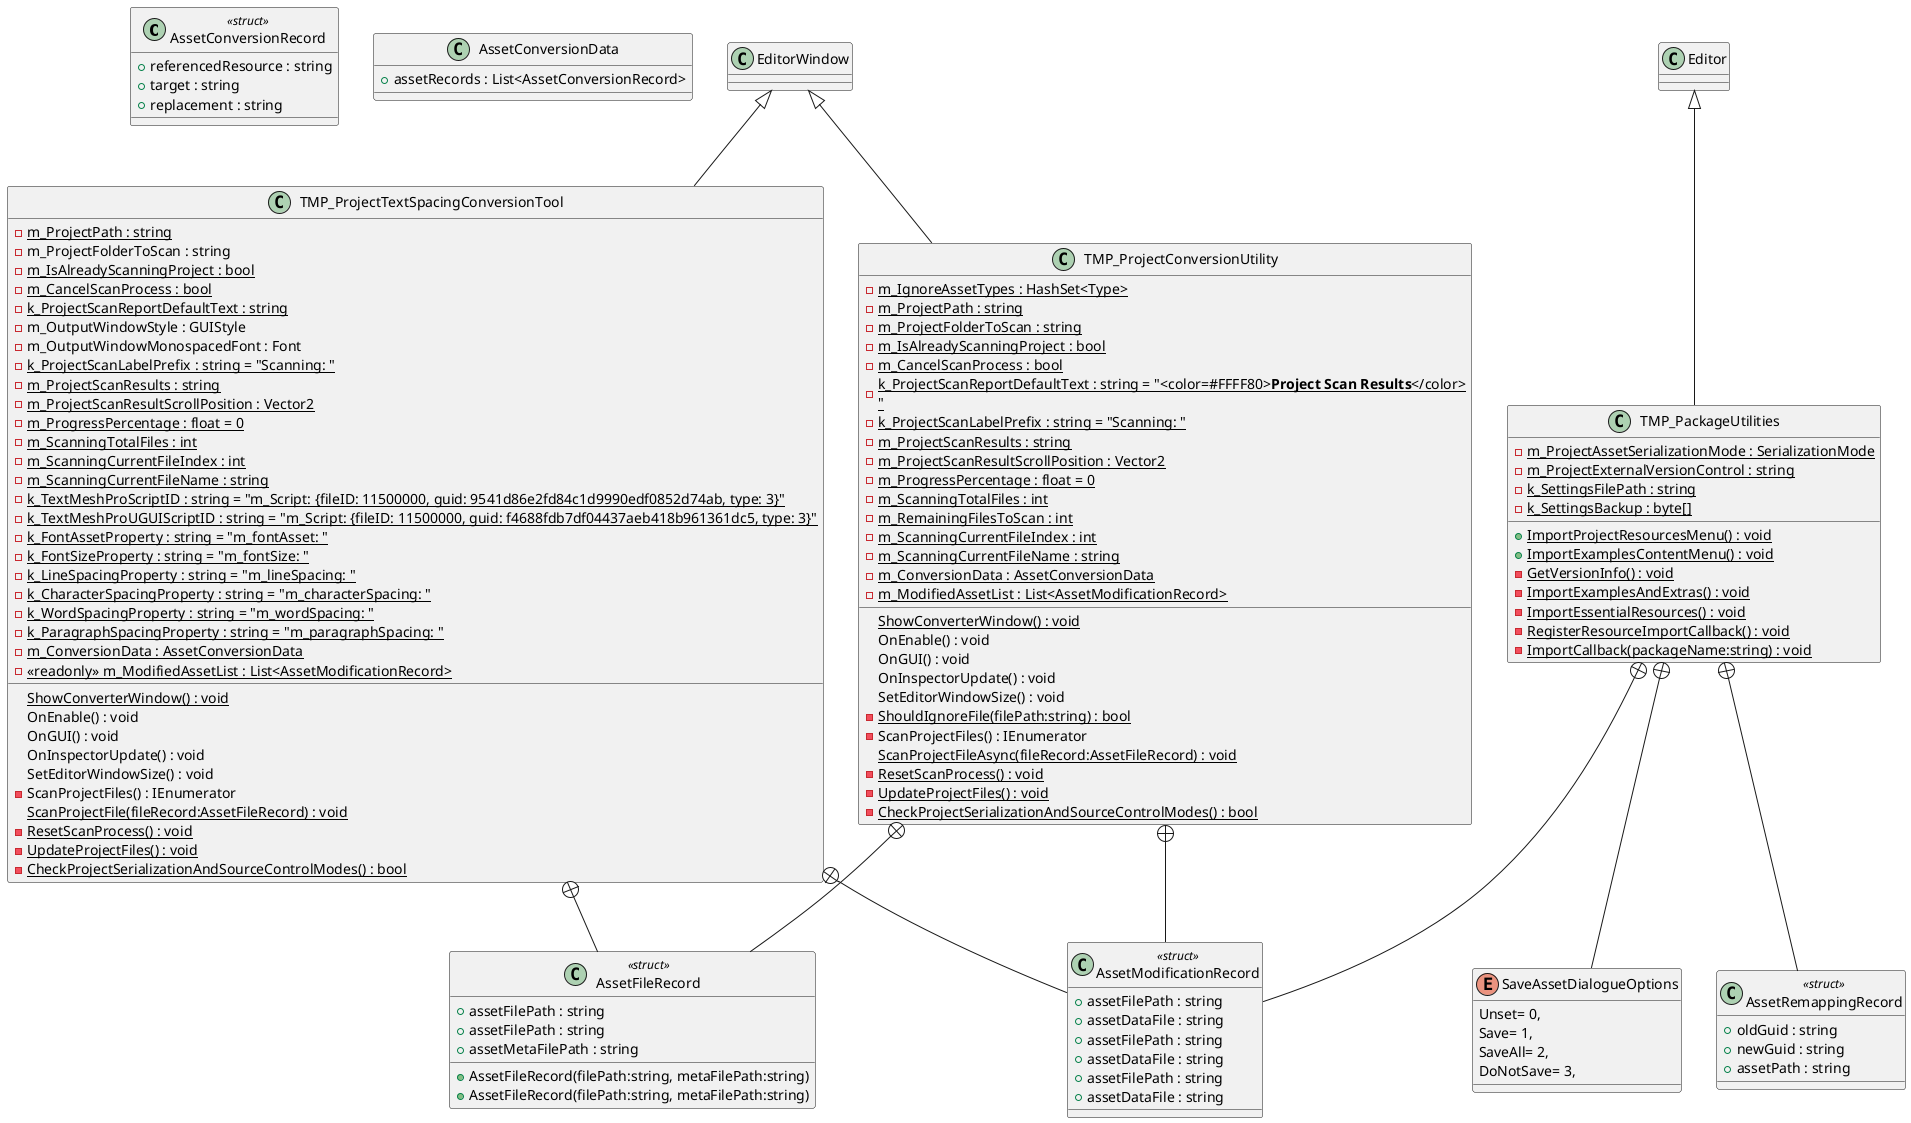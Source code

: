 @startuml
class AssetConversionRecord <<struct>> {
    + referencedResource : string
    + target : string
    + replacement : string
}
class AssetConversionData {
    + assetRecords : List<AssetConversionRecord>
}
class TMP_ProjectTextSpacingConversionTool {
    {static} ShowConverterWindow() : void
    - {static} m_ProjectPath : string
    - m_ProjectFolderToScan : string
    - {static} m_IsAlreadyScanningProject : bool
    - {static} m_CancelScanProcess : bool
    - {static} k_ProjectScanReportDefaultText : string
    - m_OutputWindowStyle : GUIStyle
    - m_OutputWindowMonospacedFont : Font
    - {static} k_ProjectScanLabelPrefix : string = "Scanning: "
    - {static} m_ProjectScanResults : string
    - {static} m_ProjectScanResultScrollPosition : Vector2
    - {static} m_ProgressPercentage : float = 0
    - {static} m_ScanningTotalFiles : int
    - {static} m_ScanningCurrentFileIndex : int
    - {static} m_ScanningCurrentFileName : string
    - {static} k_TextMeshProScriptID : string = "m_Script: {fileID: 11500000, guid: 9541d86e2fd84c1d9990edf0852d74ab, type: 3&#125;"
    - {static} k_TextMeshProUGUIScriptID : string = "m_Script: {fileID: 11500000, guid: f4688fdb7df04437aeb418b961361dc5, type: 3&#125;"
    - {static} k_FontAssetProperty : string = "m_fontAsset: "
    - {static} k_FontSizeProperty : string = "m_fontSize: "
    - {static} k_LineSpacingProperty : string = "m_lineSpacing: "
    - {static} k_CharacterSpacingProperty : string = "m_characterSpacing: "
    - {static} k_WordSpacingProperty : string = "m_wordSpacing: "
    - {static} k_ParagraphSpacingProperty : string = "m_paragraphSpacing: "
    - {static} m_ConversionData : AssetConversionData
    - {static} <<readonly>> m_ModifiedAssetList : List<AssetModificationRecord>
    OnEnable() : void
    OnGUI() : void
    OnInspectorUpdate() : void
    SetEditorWindowSize() : void
    - ScanProjectFiles() : IEnumerator
    {static} ScanProjectFile(fileRecord:AssetFileRecord) : void
    - {static} ResetScanProcess() : void
    - {static} UpdateProjectFiles() : void
    - {static} CheckProjectSerializationAndSourceControlModes() : bool
}
class TMP_ProjectConversionUtility {
    {static} ShowConverterWindow() : void
    - {static} m_IgnoreAssetTypes : HashSet<Type>
    - {static} m_ProjectPath : string
    - {static} m_ProjectFolderToScan : string
    - {static} m_IsAlreadyScanningProject : bool
    - {static} m_CancelScanProcess : bool
    - {static} k_ProjectScanReportDefaultText : string = "<color=#FFFF80><b>Project Scan Results</b></color>\n"
    - {static} k_ProjectScanLabelPrefix : string = "Scanning: "
    - {static} m_ProjectScanResults : string
    - {static} m_ProjectScanResultScrollPosition : Vector2
    - {static} m_ProgressPercentage : float = 0
    - {static} m_ScanningTotalFiles : int
    - {static} m_RemainingFilesToScan : int
    - {static} m_ScanningCurrentFileIndex : int
    - {static} m_ScanningCurrentFileName : string
    - {static} m_ConversionData : AssetConversionData
    - {static} m_ModifiedAssetList : List<AssetModificationRecord>
    OnEnable() : void
    OnGUI() : void
    OnInspectorUpdate() : void
    SetEditorWindowSize() : void
    - {static} ShouldIgnoreFile(filePath:string) : bool
    - ScanProjectFiles() : IEnumerator
    {static} ScanProjectFileAsync(fileRecord:AssetFileRecord) : void
    - {static} ResetScanProcess() : void
    - {static} UpdateProjectFiles() : void
    - {static} CheckProjectSerializationAndSourceControlModes() : bool
}
class TMP_PackageUtilities {
    - {static} m_ProjectAssetSerializationMode : SerializationMode
    - {static} m_ProjectExternalVersionControl : string
    + {static} ImportProjectResourcesMenu() : void
    + {static} ImportExamplesContentMenu() : void
    - {static} GetVersionInfo() : void
    - {static} ImportExamplesAndExtras() : void
    - {static} k_SettingsFilePath : string
    - {static} k_SettingsBackup : byte[]
    - {static} ImportEssentialResources() : void
    - {static} RegisterResourceImportCallback() : void
    - {static} ImportCallback(packageName:string) : void
}
class AssetModificationRecord <<struct>> {
    + assetFilePath : string
    + assetDataFile : string
}
class AssetFileRecord <<struct>> {
    + assetFilePath : string
    + AssetFileRecord(filePath:string, metaFilePath:string)
}
class AssetModificationRecord <<struct>> {
    + assetFilePath : string
    + assetDataFile : string
}
class AssetFileRecord <<struct>> {
    + assetFilePath : string
    + assetMetaFilePath : string
    + AssetFileRecord(filePath:string, metaFilePath:string)
}
enum SaveAssetDialogueOptions {
    Unset= 0,
    Save= 1,
    SaveAll= 2,
    DoNotSave= 3,
}
class AssetRemappingRecord <<struct>> {
    + oldGuid : string
    + newGuid : string
    + assetPath : string
}
class AssetModificationRecord <<struct>> {
    + assetFilePath : string
    + assetDataFile : string
}
EditorWindow <|-- TMP_ProjectTextSpacingConversionTool
EditorWindow <|-- TMP_ProjectConversionUtility
Editor <|-- TMP_PackageUtilities
TMP_ProjectTextSpacingConversionTool +-- AssetModificationRecord
TMP_ProjectTextSpacingConversionTool +-- AssetFileRecord
TMP_ProjectConversionUtility +-- AssetModificationRecord
TMP_ProjectConversionUtility +-- AssetFileRecord
TMP_PackageUtilities +-- SaveAssetDialogueOptions
TMP_PackageUtilities +-- AssetRemappingRecord
TMP_PackageUtilities +-- AssetModificationRecord
@enduml
